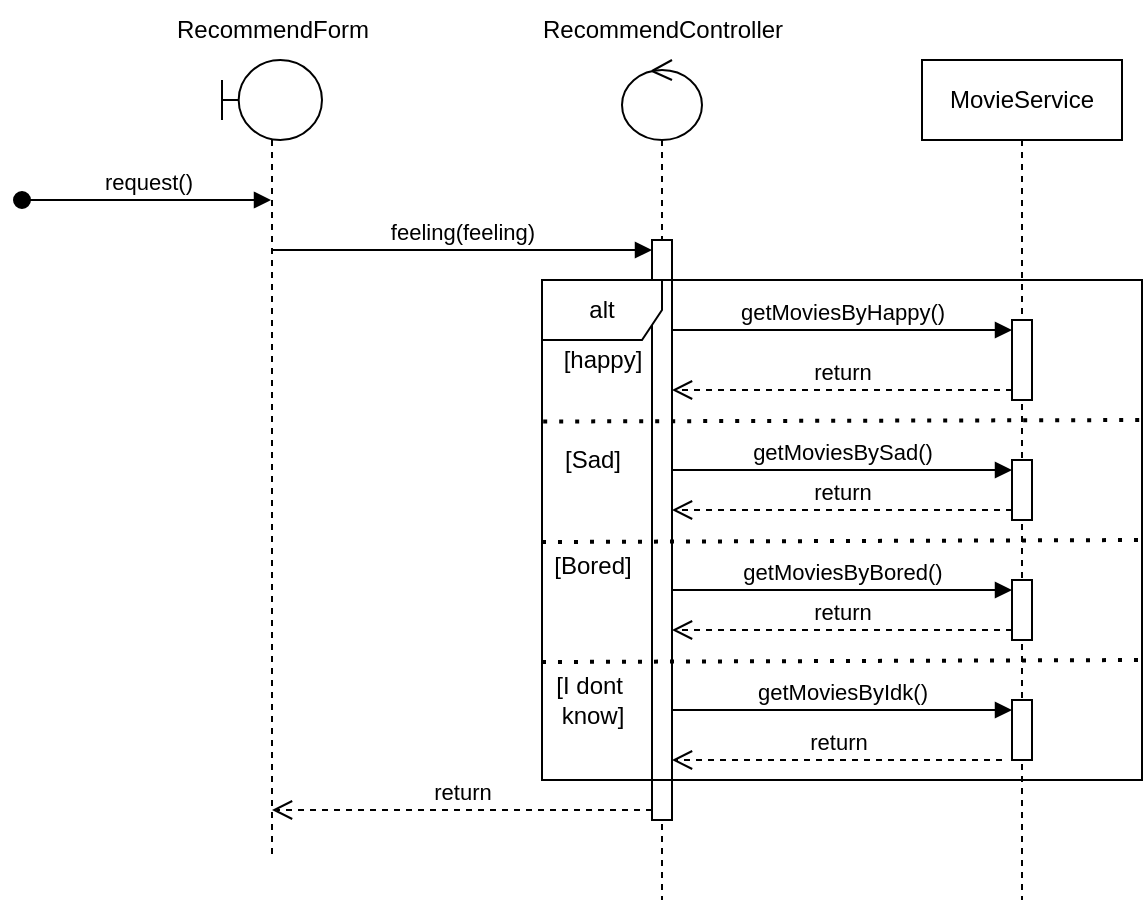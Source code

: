 <mxfile version="24.5.1" type="device">
  <diagram name="Page-1" id="OpqXMT5a8_iKZ-uDaymV">
    <mxGraphModel dx="794" dy="511" grid="1" gridSize="10" guides="1" tooltips="1" connect="1" arrows="1" fold="1" page="1" pageScale="1" pageWidth="850" pageHeight="1100" math="0" shadow="0">
      <root>
        <mxCell id="0" />
        <mxCell id="1" parent="0" />
        <mxCell id="X_zAB1G6F29muCMwvRma-1" value="" style="shape=umlLifeline;perimeter=lifelinePerimeter;whiteSpace=wrap;html=1;container=1;dropTarget=0;collapsible=0;recursiveResize=0;outlineConnect=0;portConstraint=eastwest;newEdgeStyle={&quot;curved&quot;:0,&quot;rounded&quot;:0};participant=umlBoundary;" parent="1" vertex="1">
          <mxGeometry x="160" y="40" width="50" height="400" as="geometry" />
        </mxCell>
        <mxCell id="X_zAB1G6F29muCMwvRma-3" value="" style="shape=umlLifeline;perimeter=lifelinePerimeter;whiteSpace=wrap;html=1;container=1;dropTarget=0;collapsible=0;recursiveResize=0;outlineConnect=0;portConstraint=eastwest;newEdgeStyle={&quot;curved&quot;:0,&quot;rounded&quot;:0};participant=umlControl;" parent="1" vertex="1">
          <mxGeometry x="360" y="40" width="40" height="420" as="geometry" />
        </mxCell>
        <mxCell id="X_zAB1G6F29muCMwvRma-8" value="" style="html=1;points=[[0,0,0,0,5],[0,1,0,0,-5],[1,0,0,0,5],[1,1,0,0,-5]];perimeter=orthogonalPerimeter;outlineConnect=0;targetShapes=umlLifeline;portConstraint=eastwest;newEdgeStyle={&quot;curved&quot;:0,&quot;rounded&quot;:0};" parent="X_zAB1G6F29muCMwvRma-3" vertex="1">
          <mxGeometry x="15" y="90" width="10" height="290" as="geometry" />
        </mxCell>
        <mxCell id="X_zAB1G6F29muCMwvRma-4" value="MovieService" style="shape=umlLifeline;perimeter=lifelinePerimeter;whiteSpace=wrap;html=1;container=1;dropTarget=0;collapsible=0;recursiveResize=0;outlineConnect=0;portConstraint=eastwest;newEdgeStyle={&quot;curved&quot;:0,&quot;rounded&quot;:0};" parent="1" vertex="1">
          <mxGeometry x="510" y="40" width="100" height="420" as="geometry" />
        </mxCell>
        <mxCell id="X_zAB1G6F29muCMwvRma-5" value="RecommendForm" style="text;html=1;align=center;verticalAlign=middle;resizable=0;points=[];autosize=1;strokeColor=none;fillColor=none;" parent="1" vertex="1">
          <mxGeometry x="125" y="10" width="120" height="30" as="geometry" />
        </mxCell>
        <mxCell id="X_zAB1G6F29muCMwvRma-6" value="RecommendController" style="text;html=1;align=center;verticalAlign=middle;resizable=0;points=[];autosize=1;strokeColor=none;fillColor=none;" parent="1" vertex="1">
          <mxGeometry x="310" y="10" width="140" height="30" as="geometry" />
        </mxCell>
        <mxCell id="X_zAB1G6F29muCMwvRma-7" value="request()" style="html=1;verticalAlign=bottom;startArrow=oval;startFill=1;endArrow=block;startSize=8;curved=0;rounded=0;" parent="1" target="X_zAB1G6F29muCMwvRma-1" edge="1">
          <mxGeometry width="60" relative="1" as="geometry">
            <mxPoint x="60" y="110" as="sourcePoint" />
            <mxPoint x="180" y="110" as="targetPoint" />
          </mxGeometry>
        </mxCell>
        <mxCell id="X_zAB1G6F29muCMwvRma-9" value="feeling(feeling)" style="html=1;verticalAlign=bottom;endArrow=block;curved=0;rounded=0;entryX=0;entryY=0;entryDx=0;entryDy=5;" parent="1" source="X_zAB1G6F29muCMwvRma-1" target="X_zAB1G6F29muCMwvRma-8" edge="1">
          <mxGeometry x="-0.003" relative="1" as="geometry">
            <mxPoint x="305" y="135" as="sourcePoint" />
            <mxPoint as="offset" />
          </mxGeometry>
        </mxCell>
        <mxCell id="X_zAB1G6F29muCMwvRma-10" value="return" style="html=1;verticalAlign=bottom;endArrow=open;dashed=1;endSize=8;curved=0;rounded=0;exitX=0;exitY=1;exitDx=0;exitDy=-5;" parent="1" source="X_zAB1G6F29muCMwvRma-8" target="X_zAB1G6F29muCMwvRma-1" edge="1">
          <mxGeometry relative="1" as="geometry">
            <mxPoint x="305" y="205" as="targetPoint" />
          </mxGeometry>
        </mxCell>
        <mxCell id="X_zAB1G6F29muCMwvRma-11" value="alt" style="shape=umlFrame;whiteSpace=wrap;html=1;pointerEvents=0;" parent="1" vertex="1">
          <mxGeometry x="320" y="150" width="300" height="250" as="geometry" />
        </mxCell>
        <mxCell id="X_zAB1G6F29muCMwvRma-12" value="" style="endArrow=none;dashed=1;html=1;dashPattern=1 3;strokeWidth=2;rounded=0;exitX=0.004;exitY=0.299;exitDx=0;exitDy=0;exitPerimeter=0;entryX=1.002;entryY=0.296;entryDx=0;entryDy=0;entryPerimeter=0;" parent="1" edge="1">
          <mxGeometry width="50" height="50" relative="1" as="geometry">
            <mxPoint x="320.6" y="220.75" as="sourcePoint" />
            <mxPoint x="620.0" y="220" as="targetPoint" />
          </mxGeometry>
        </mxCell>
        <mxCell id="X_zAB1G6F29muCMwvRma-13" value="" style="endArrow=none;dashed=1;html=1;dashPattern=1 3;strokeWidth=2;rounded=0;exitX=0.004;exitY=0.299;exitDx=0;exitDy=0;exitPerimeter=0;entryX=1.002;entryY=0.296;entryDx=0;entryDy=0;entryPerimeter=0;" parent="1" edge="1">
          <mxGeometry width="50" height="50" relative="1" as="geometry">
            <mxPoint x="320" y="281" as="sourcePoint" />
            <mxPoint x="620" y="280" as="targetPoint" />
          </mxGeometry>
        </mxCell>
        <mxCell id="X_zAB1G6F29muCMwvRma-14" value="" style="endArrow=none;dashed=1;html=1;dashPattern=1 3;strokeWidth=2;rounded=0;exitX=0.004;exitY=0.299;exitDx=0;exitDy=0;exitPerimeter=0;entryX=1.002;entryY=0.296;entryDx=0;entryDy=0;entryPerimeter=0;" parent="1" edge="1">
          <mxGeometry width="50" height="50" relative="1" as="geometry">
            <mxPoint x="320" y="341" as="sourcePoint" />
            <mxPoint x="620" y="340" as="targetPoint" />
          </mxGeometry>
        </mxCell>
        <mxCell id="X_zAB1G6F29muCMwvRma-15" value="" style="html=1;points=[[0,0,0,0,5],[0,1,0,0,-5],[1,0,0,0,5],[1,1,0,0,-5]];perimeter=orthogonalPerimeter;outlineConnect=0;targetShapes=umlLifeline;portConstraint=eastwest;newEdgeStyle={&quot;curved&quot;:0,&quot;rounded&quot;:0};" parent="1" vertex="1">
          <mxGeometry x="555" y="170" width="10" height="40" as="geometry" />
        </mxCell>
        <mxCell id="X_zAB1G6F29muCMwvRma-16" value="getMoviesByHappy()" style="html=1;verticalAlign=bottom;endArrow=block;curved=0;rounded=0;entryX=0;entryY=0;entryDx=0;entryDy=5;" parent="1" source="X_zAB1G6F29muCMwvRma-8" target="X_zAB1G6F29muCMwvRma-15" edge="1">
          <mxGeometry relative="1" as="geometry">
            <mxPoint x="390" y="175" as="sourcePoint" />
          </mxGeometry>
        </mxCell>
        <mxCell id="X_zAB1G6F29muCMwvRma-17" value="return" style="html=1;verticalAlign=bottom;endArrow=open;dashed=1;endSize=8;curved=0;rounded=0;exitX=0;exitY=1;exitDx=0;exitDy=-5;" parent="1" source="X_zAB1G6F29muCMwvRma-15" target="X_zAB1G6F29muCMwvRma-8" edge="1">
          <mxGeometry relative="1" as="geometry">
            <mxPoint x="485" y="245" as="targetPoint" />
          </mxGeometry>
        </mxCell>
        <mxCell id="X_zAB1G6F29muCMwvRma-18" value="[happy]" style="text;html=1;align=center;verticalAlign=middle;resizable=0;points=[];autosize=1;strokeColor=none;fillColor=none;" parent="1" vertex="1">
          <mxGeometry x="320" y="175" width="60" height="30" as="geometry" />
        </mxCell>
        <mxCell id="X_zAB1G6F29muCMwvRma-19" value="[Sad]" style="text;html=1;align=center;verticalAlign=middle;resizable=0;points=[];autosize=1;strokeColor=none;fillColor=none;" parent="1" vertex="1">
          <mxGeometry x="320" y="225" width="50" height="30" as="geometry" />
        </mxCell>
        <mxCell id="X_zAB1G6F29muCMwvRma-20" value="" style="html=1;points=[[0,0,0,0,5],[0,1,0,0,-5],[1,0,0,0,5],[1,1,0,0,-5]];perimeter=orthogonalPerimeter;outlineConnect=0;targetShapes=umlLifeline;portConstraint=eastwest;newEdgeStyle={&quot;curved&quot;:0,&quot;rounded&quot;:0};" parent="1" vertex="1">
          <mxGeometry x="555" y="240" width="10" height="30" as="geometry" />
        </mxCell>
        <mxCell id="X_zAB1G6F29muCMwvRma-21" value="getMoviesBySad()" style="html=1;verticalAlign=bottom;endArrow=block;curved=0;rounded=0;entryX=0;entryY=0;entryDx=0;entryDy=5;" parent="1" source="X_zAB1G6F29muCMwvRma-8" target="X_zAB1G6F29muCMwvRma-20" edge="1">
          <mxGeometry relative="1" as="geometry">
            <mxPoint x="485" y="230" as="sourcePoint" />
          </mxGeometry>
        </mxCell>
        <mxCell id="X_zAB1G6F29muCMwvRma-22" value="return" style="html=1;verticalAlign=bottom;endArrow=open;dashed=1;endSize=8;curved=0;rounded=0;exitX=0;exitY=1;exitDx=0;exitDy=-5;" parent="1" source="X_zAB1G6F29muCMwvRma-20" target="X_zAB1G6F29muCMwvRma-8" edge="1">
          <mxGeometry relative="1" as="geometry">
            <mxPoint x="485" y="300" as="targetPoint" />
          </mxGeometry>
        </mxCell>
        <mxCell id="X_zAB1G6F29muCMwvRma-23" value="[Bored]" style="text;html=1;align=center;verticalAlign=middle;resizable=0;points=[];autosize=1;strokeColor=none;fillColor=none;" parent="1" vertex="1">
          <mxGeometry x="315" y="278" width="60" height="30" as="geometry" />
        </mxCell>
        <mxCell id="X_zAB1G6F29muCMwvRma-24" value="" style="html=1;points=[[0,0,0,0,5],[0,1,0,0,-5],[1,0,0,0,5],[1,1,0,0,-5]];perimeter=orthogonalPerimeter;outlineConnect=0;targetShapes=umlLifeline;portConstraint=eastwest;newEdgeStyle={&quot;curved&quot;:0,&quot;rounded&quot;:0};" parent="1" vertex="1">
          <mxGeometry x="555" y="300" width="10" height="30" as="geometry" />
        </mxCell>
        <mxCell id="X_zAB1G6F29muCMwvRma-25" value="getMoviesByBored()" style="html=1;verticalAlign=bottom;endArrow=block;curved=0;rounded=0;entryX=0;entryY=0;entryDx=0;entryDy=5;" parent="1" source="X_zAB1G6F29muCMwvRma-8" target="X_zAB1G6F29muCMwvRma-24" edge="1">
          <mxGeometry relative="1" as="geometry">
            <mxPoint x="485" y="295" as="sourcePoint" />
          </mxGeometry>
        </mxCell>
        <mxCell id="X_zAB1G6F29muCMwvRma-26" value="return" style="html=1;verticalAlign=bottom;endArrow=open;dashed=1;endSize=8;curved=0;rounded=0;exitX=0;exitY=1;exitDx=0;exitDy=-5;" parent="1" source="X_zAB1G6F29muCMwvRma-24" target="X_zAB1G6F29muCMwvRma-8" edge="1">
          <mxGeometry relative="1" as="geometry">
            <mxPoint x="485" y="365" as="targetPoint" />
          </mxGeometry>
        </mxCell>
        <mxCell id="X_zAB1G6F29muCMwvRma-27" value="[I dont&amp;nbsp;&lt;div&gt;know]&lt;/div&gt;" style="text;html=1;align=center;verticalAlign=middle;resizable=0;points=[];autosize=1;strokeColor=none;fillColor=none;" parent="1" vertex="1">
          <mxGeometry x="315" y="340" width="60" height="40" as="geometry" />
        </mxCell>
        <mxCell id="X_zAB1G6F29muCMwvRma-28" value="" style="html=1;points=[[0,0,0,0,5],[0,1,0,0,-5],[1,0,0,0,5],[1,1,0,0,-5]];perimeter=orthogonalPerimeter;outlineConnect=0;targetShapes=umlLifeline;portConstraint=eastwest;newEdgeStyle={&quot;curved&quot;:0,&quot;rounded&quot;:0};" parent="1" vertex="1">
          <mxGeometry x="555" y="360" width="10" height="30" as="geometry" />
        </mxCell>
        <mxCell id="X_zAB1G6F29muCMwvRma-29" value="getMoviesByIdk()" style="html=1;verticalAlign=bottom;endArrow=block;curved=0;rounded=0;entryX=0;entryY=0;entryDx=0;entryDy=5;" parent="1" source="X_zAB1G6F29muCMwvRma-8" target="X_zAB1G6F29muCMwvRma-28" edge="1">
          <mxGeometry relative="1" as="geometry">
            <mxPoint x="485" y="355" as="sourcePoint" />
          </mxGeometry>
        </mxCell>
        <mxCell id="X_zAB1G6F29muCMwvRma-30" value="return" style="html=1;verticalAlign=bottom;endArrow=open;dashed=1;endSize=8;curved=0;rounded=0;" parent="1" target="X_zAB1G6F29muCMwvRma-8" edge="1">
          <mxGeometry relative="1" as="geometry">
            <mxPoint x="380" y="390" as="targetPoint" />
            <mxPoint x="550" y="390" as="sourcePoint" />
          </mxGeometry>
        </mxCell>
      </root>
    </mxGraphModel>
  </diagram>
</mxfile>

